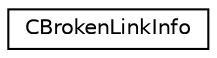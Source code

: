 digraph G
{
  edge [fontname="Helvetica",fontsize="10",labelfontname="Helvetica",labelfontsize="10"];
  node [fontname="Helvetica",fontsize="10",shape=record];
  rankdir=LR;
  Node1 [label="CBrokenLinkInfo",height=0.2,width=0.4,color="black", fillcolor="white", style="filled",URL="$de/d21/classCBrokenLinkInfo.html"];
}
